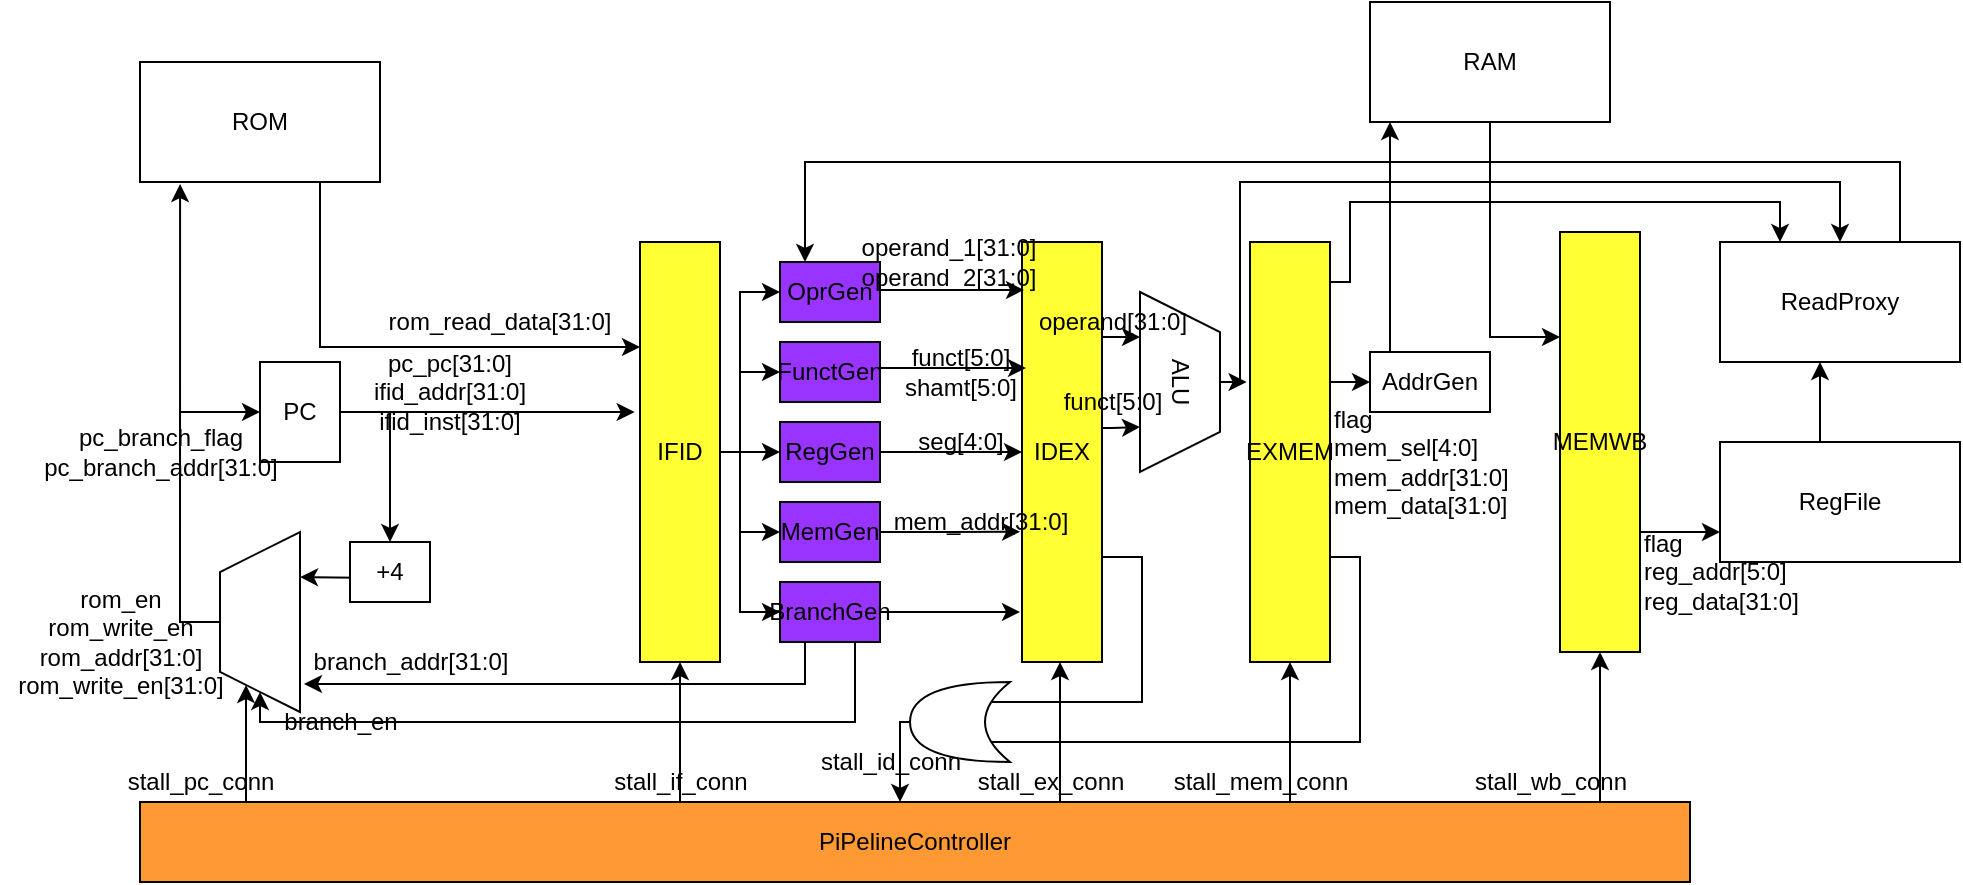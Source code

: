 <mxfile version="14.2.9" type="device"><diagram id="6TnQuGDrEp47ln91wAOy" name="Page-1"><mxGraphModel dx="2210" dy="490" grid="1" gridSize="10" guides="1" tooltips="1" connect="1" arrows="1" fold="1" page="1" pageScale="1" pageWidth="1169" pageHeight="1654" background="none" math="0" shadow="0"><root><mxCell id="0"/><mxCell id="1" parent="0"/><mxCell id="EAbM9AkFMKULp7_o__OS-5" style="edgeStyle=orthogonalEdgeStyle;rounded=0;orthogonalLoop=1;jettySize=auto;html=1;exitX=0.75;exitY=1;exitDx=0;exitDy=0;entryX=0;entryY=0.25;entryDx=0;entryDy=0;" parent="1" source="EAbM9AkFMKULp7_o__OS-1" target="EAbM9AkFMKULp7_o__OS-4" edge="1"><mxGeometry relative="1" as="geometry"/></mxCell><mxCell id="EAbM9AkFMKULp7_o__OS-1" value="ROM" style="rounded=0;whiteSpace=wrap;html=1;" parent="1" vertex="1"><mxGeometry x="20" y="50" width="120" height="60" as="geometry"/></mxCell><mxCell id="EAbM9AkFMKULp7_o__OS-14" style="edgeStyle=orthogonalEdgeStyle;rounded=0;orthogonalLoop=1;jettySize=auto;html=1;entryX=-0.067;entryY=0.405;entryDx=0;entryDy=0;entryPerimeter=0;" parent="1" source="EAbM9AkFMKULp7_o__OS-2" target="EAbM9AkFMKULp7_o__OS-4" edge="1"><mxGeometry relative="1" as="geometry"/></mxCell><mxCell id="EAbM9AkFMKULp7_o__OS-15" style="edgeStyle=orthogonalEdgeStyle;rounded=0;orthogonalLoop=1;jettySize=auto;html=1;exitX=1;exitY=0.5;exitDx=0;exitDy=0;entryX=0.5;entryY=0;entryDx=0;entryDy=0;" parent="1" source="EAbM9AkFMKULp7_o__OS-2" target="EAbM9AkFMKULp7_o__OS-8" edge="1"><mxGeometry relative="1" as="geometry"><Array as="points"><mxPoint x="145" y="225"/></Array></mxGeometry></mxCell><mxCell id="EAbM9AkFMKULp7_o__OS-2" value="PC" style="rounded=0;whiteSpace=wrap;html=1;" parent="1" vertex="1"><mxGeometry x="80" y="200" width="40" height="50" as="geometry"/></mxCell><mxCell id="EAbM9AkFMKULp7_o__OS-6" style="edgeStyle=orthogonalEdgeStyle;rounded=0;orthogonalLoop=1;jettySize=auto;html=1;exitX=0.5;exitY=0;exitDx=0;exitDy=0;entryX=0.167;entryY=1.017;entryDx=0;entryDy=0;entryPerimeter=0;" parent="1" source="EAbM9AkFMKULp7_o__OS-3" target="EAbM9AkFMKULp7_o__OS-1" edge="1"><mxGeometry relative="1" as="geometry"/></mxCell><mxCell id="EAbM9AkFMKULp7_o__OS-7" style="edgeStyle=orthogonalEdgeStyle;rounded=0;orthogonalLoop=1;jettySize=auto;html=1;exitX=0.5;exitY=0;exitDx=0;exitDy=0;entryX=0;entryY=0.5;entryDx=0;entryDy=0;" parent="1" source="EAbM9AkFMKULp7_o__OS-3" target="EAbM9AkFMKULp7_o__OS-2" edge="1"><mxGeometry relative="1" as="geometry"/></mxCell><mxCell id="EAbM9AkFMKULp7_o__OS-3" value="" style="shape=trapezoid;perimeter=trapezoidPerimeter;whiteSpace=wrap;html=1;fixedSize=1;rotation=-90;" parent="1" vertex="1"><mxGeometry x="35" y="310" width="90" height="40" as="geometry"/></mxCell><mxCell id="EAbM9AkFMKULp7_o__OS-25" style="edgeStyle=orthogonalEdgeStyle;rounded=0;orthogonalLoop=1;jettySize=auto;html=1;exitX=1;exitY=0.5;exitDx=0;exitDy=0;entryX=0;entryY=0.5;entryDx=0;entryDy=0;" parent="1" source="EAbM9AkFMKULp7_o__OS-4" target="EAbM9AkFMKULp7_o__OS-19" edge="1"><mxGeometry relative="1" as="geometry"><Array as="points"><mxPoint x="320" y="245"/><mxPoint x="320" y="165"/></Array></mxGeometry></mxCell><mxCell id="EAbM9AkFMKULp7_o__OS-27" style="edgeStyle=orthogonalEdgeStyle;rounded=0;orthogonalLoop=1;jettySize=auto;html=1;exitX=1;exitY=0.5;exitDx=0;exitDy=0;entryX=0;entryY=0.5;entryDx=0;entryDy=0;" parent="1" source="EAbM9AkFMKULp7_o__OS-4" target="EAbM9AkFMKULp7_o__OS-23" edge="1"><mxGeometry relative="1" as="geometry"><Array as="points"><mxPoint x="320" y="245"/><mxPoint x="320" y="325"/></Array></mxGeometry></mxCell><mxCell id="EAbM9AkFMKULp7_o__OS-28" style="edgeStyle=orthogonalEdgeStyle;rounded=0;orthogonalLoop=1;jettySize=auto;html=1;exitX=1;exitY=0.5;exitDx=0;exitDy=0;entryX=0;entryY=0.5;entryDx=0;entryDy=0;" parent="1" source="EAbM9AkFMKULp7_o__OS-4" target="EAbM9AkFMKULp7_o__OS-20" edge="1"><mxGeometry relative="1" as="geometry"><Array as="points"><mxPoint x="320" y="245"/><mxPoint x="320" y="205"/></Array></mxGeometry></mxCell><mxCell id="EAbM9AkFMKULp7_o__OS-29" style="edgeStyle=orthogonalEdgeStyle;rounded=0;orthogonalLoop=1;jettySize=auto;html=1;entryX=0;entryY=0.5;entryDx=0;entryDy=0;" parent="1" source="EAbM9AkFMKULp7_o__OS-4" target="EAbM9AkFMKULp7_o__OS-21" edge="1"><mxGeometry relative="1" as="geometry"/></mxCell><mxCell id="EAbM9AkFMKULp7_o__OS-32" style="edgeStyle=orthogonalEdgeStyle;rounded=0;orthogonalLoop=1;jettySize=auto;html=1;exitX=1;exitY=0.5;exitDx=0;exitDy=0;entryX=0;entryY=0.5;entryDx=0;entryDy=0;" parent="1" source="EAbM9AkFMKULp7_o__OS-4" target="EAbM9AkFMKULp7_o__OS-22" edge="1"><mxGeometry relative="1" as="geometry"><Array as="points"><mxPoint x="320" y="245"/><mxPoint x="320" y="285"/></Array></mxGeometry></mxCell><mxCell id="EAbM9AkFMKULp7_o__OS-4" value="IFID" style="rounded=0;whiteSpace=wrap;html=1;fillColor=#FFFF33;" parent="1" vertex="1"><mxGeometry x="270" y="140" width="40" height="210" as="geometry"/></mxCell><mxCell id="EAbM9AkFMKULp7_o__OS-12" style="edgeStyle=orthogonalEdgeStyle;rounded=0;orthogonalLoop=1;jettySize=auto;html=1;exitX=0;exitY=0.5;exitDx=0;exitDy=0;entryX=0.75;entryY=1;entryDx=0;entryDy=0;" parent="1" source="EAbM9AkFMKULp7_o__OS-8" target="EAbM9AkFMKULp7_o__OS-3" edge="1"><mxGeometry relative="1" as="geometry"><Array as="points"><mxPoint x="140" y="308"/><mxPoint x="120" y="308"/></Array></mxGeometry></mxCell><mxCell id="EAbM9AkFMKULp7_o__OS-8" value="+4" style="rounded=0;whiteSpace=wrap;html=1;" parent="1" vertex="1"><mxGeometry x="125" y="290" width="40" height="30" as="geometry"/></mxCell><mxCell id="EAbM9AkFMKULp7_o__OS-51" style="edgeStyle=orthogonalEdgeStyle;rounded=0;orthogonalLoop=1;jettySize=auto;html=1;exitX=1;exitY=0.25;exitDx=0;exitDy=0;entryX=0.25;entryY=1;entryDx=0;entryDy=0;" parent="1" source="EAbM9AkFMKULp7_o__OS-16" target="EAbM9AkFMKULp7_o__OS-48" edge="1"><mxGeometry relative="1" as="geometry"><Array as="points"><mxPoint x="486" y="188"/></Array></mxGeometry></mxCell><mxCell id="EAbM9AkFMKULp7_o__OS-54" value="" style="edgeStyle=orthogonalEdgeStyle;rounded=0;orthogonalLoop=1;jettySize=auto;html=1;entryX=0.75;entryY=1;entryDx=0;entryDy=0;" parent="1" source="EAbM9AkFMKULp7_o__OS-16" target="EAbM9AkFMKULp7_o__OS-48" edge="1"><mxGeometry relative="1" as="geometry"><Array as="points"><mxPoint x="506" y="233"/><mxPoint x="506" y="233"/></Array></mxGeometry></mxCell><mxCell id="EAbM9AkFMKULp7_o__OS-56" style="rounded=0;orthogonalLoop=1;jettySize=auto;html=1;exitX=1;exitY=0.75;exitDx=0;exitDy=0;edgeStyle=orthogonalEdgeStyle;entryX=0.7;entryY=0.9;entryDx=0;entryDy=0;entryPerimeter=0;" parent="1" source="EAbM9AkFMKULp7_o__OS-16" target="EAbM9AkFMKULp7_o__OS-55" edge="1"><mxGeometry relative="1" as="geometry"><mxPoint x="451" y="370" as="targetPoint"/><Array as="points"><mxPoint x="521" y="298"/><mxPoint x="521" y="370"/><mxPoint x="420" y="370"/></Array></mxGeometry></mxCell><mxCell id="EAbM9AkFMKULp7_o__OS-16" value="IDEX" style="rounded=0;whiteSpace=wrap;html=1;fillColor=#FFFF33;" parent="1" vertex="1"><mxGeometry x="461" y="140" width="40" height="210" as="geometry"/></mxCell><mxCell id="EAbM9AkFMKULp7_o__OS-59" style="edgeStyle=orthogonalEdgeStyle;rounded=0;orthogonalLoop=1;jettySize=auto;html=1;exitX=1;exitY=0.75;exitDx=0;exitDy=0;entryX=0.7;entryY=0.1;entryDx=0;entryDy=0;entryPerimeter=0;" parent="1" source="EAbM9AkFMKULp7_o__OS-17" target="EAbM9AkFMKULp7_o__OS-55" edge="1"><mxGeometry relative="1" as="geometry"><Array as="points"><mxPoint x="630" y="298"/><mxPoint x="630" y="390"/><mxPoint x="420" y="390"/></Array></mxGeometry></mxCell><mxCell id="EAbM9AkFMKULp7_o__OS-72" style="edgeStyle=orthogonalEdgeStyle;rounded=0;orthogonalLoop=1;jettySize=auto;html=1;exitX=1;exitY=0.25;exitDx=0;exitDy=0;entryX=0;entryY=0.5;entryDx=0;entryDy=0;" parent="1" source="EAbM9AkFMKULp7_o__OS-17" target="EAbM9AkFMKULp7_o__OS-69" edge="1"><mxGeometry relative="1" as="geometry"><Array as="points"><mxPoint x="595" y="195"/></Array></mxGeometry></mxCell><mxCell id="EAbM9AkFMKULp7_o__OS-76" style="edgeStyle=orthogonalEdgeStyle;rounded=0;orthogonalLoop=1;jettySize=auto;html=1;exitX=1;exitY=0.25;exitDx=0;exitDy=0;entryX=0.25;entryY=0;entryDx=0;entryDy=0;" parent="1" source="EAbM9AkFMKULp7_o__OS-17" target="EAbM9AkFMKULp7_o__OS-63" edge="1"><mxGeometry relative="1" as="geometry"><Array as="points"><mxPoint x="604" y="193"/><mxPoint x="604" y="160"/><mxPoint x="625" y="160"/><mxPoint x="625" y="120"/><mxPoint x="840" y="120"/><mxPoint x="840" y="140"/></Array></mxGeometry></mxCell><mxCell id="EAbM9AkFMKULp7_o__OS-17" value="EXMEM" style="rounded=0;whiteSpace=wrap;html=1;fillColor=#FFFF33;" parent="1" vertex="1"><mxGeometry x="575" y="140" width="40" height="210" as="geometry"/></mxCell><mxCell id="EAbM9AkFMKULp7_o__OS-67" style="edgeStyle=orthogonalEdgeStyle;rounded=0;orthogonalLoop=1;jettySize=auto;html=1;exitX=1;exitY=0.75;exitDx=0;exitDy=0;entryX=0;entryY=0.75;entryDx=0;entryDy=0;" parent="1" source="EAbM9AkFMKULp7_o__OS-18" target="EAbM9AkFMKULp7_o__OS-64" edge="1"><mxGeometry relative="1" as="geometry"><Array as="points"><mxPoint x="755" y="285"/></Array></mxGeometry></mxCell><mxCell id="EAbM9AkFMKULp7_o__OS-18" value="MEMWB" style="rounded=0;whiteSpace=wrap;html=1;fillColor=#FFFF33;" parent="1" vertex="1"><mxGeometry x="730" y="135" width="40" height="210" as="geometry"/></mxCell><mxCell id="EAbM9AkFMKULp7_o__OS-34" style="edgeStyle=orthogonalEdgeStyle;rounded=0;orthogonalLoop=1;jettySize=auto;html=1;entryX=0.025;entryY=0.114;entryDx=0;entryDy=0;entryPerimeter=0;" parent="1" source="EAbM9AkFMKULp7_o__OS-19" target="EAbM9AkFMKULp7_o__OS-16" edge="1"><mxGeometry relative="1" as="geometry"><Array as="points"><mxPoint x="415" y="164"/><mxPoint x="415" y="164"/></Array></mxGeometry></mxCell><mxCell id="EAbM9AkFMKULp7_o__OS-19" value="OprGen" style="rounded=0;whiteSpace=wrap;html=1;fillColor=#9933FF;" parent="1" vertex="1"><mxGeometry x="340" y="150" width="50" height="30" as="geometry"/></mxCell><mxCell id="EAbM9AkFMKULp7_o__OS-36" style="edgeStyle=orthogonalEdgeStyle;rounded=0;orthogonalLoop=1;jettySize=auto;html=1;entryX=0.05;entryY=0.3;entryDx=0;entryDy=0;entryPerimeter=0;" parent="1" source="EAbM9AkFMKULp7_o__OS-20" target="EAbM9AkFMKULp7_o__OS-16" edge="1"><mxGeometry relative="1" as="geometry"><Array as="points"><mxPoint x="415" y="203"/><mxPoint x="415" y="203"/></Array></mxGeometry></mxCell><mxCell id="EAbM9AkFMKULp7_o__OS-20" value="FunctGen" style="rounded=0;whiteSpace=wrap;html=1;fillColor=#9933FF;" parent="1" vertex="1"><mxGeometry x="340" y="190" width="50" height="30" as="geometry"/></mxCell><mxCell id="EAbM9AkFMKULp7_o__OS-37" style="edgeStyle=orthogonalEdgeStyle;rounded=0;orthogonalLoop=1;jettySize=auto;html=1;" parent="1" source="EAbM9AkFMKULp7_o__OS-21" target="EAbM9AkFMKULp7_o__OS-16" edge="1"><mxGeometry relative="1" as="geometry"/></mxCell><mxCell id="EAbM9AkFMKULp7_o__OS-21" value="RegGen" style="rounded=0;whiteSpace=wrap;html=1;fillColor=#9933FF;" parent="1" vertex="1"><mxGeometry x="340" y="230" width="50" height="30" as="geometry"/></mxCell><mxCell id="EAbM9AkFMKULp7_o__OS-39" style="edgeStyle=orthogonalEdgeStyle;rounded=0;orthogonalLoop=1;jettySize=auto;html=1;exitX=1;exitY=0.5;exitDx=0;exitDy=0;entryX=-0.025;entryY=0.69;entryDx=0;entryDy=0;entryPerimeter=0;" parent="1" source="EAbM9AkFMKULp7_o__OS-22" target="EAbM9AkFMKULp7_o__OS-16" edge="1"><mxGeometry relative="1" as="geometry"/></mxCell><mxCell id="EAbM9AkFMKULp7_o__OS-22" value="MemGen" style="rounded=0;whiteSpace=wrap;html=1;fillColor=#9933FF;" parent="1" vertex="1"><mxGeometry x="340" y="270" width="50" height="30" as="geometry"/></mxCell><mxCell id="EAbM9AkFMKULp7_o__OS-43" style="edgeStyle=orthogonalEdgeStyle;rounded=0;orthogonalLoop=1;jettySize=auto;html=1;exitX=0.25;exitY=1;exitDx=0;exitDy=0;entryX=0.156;entryY=1.05;entryDx=0;entryDy=0;entryPerimeter=0;" parent="1" source="EAbM9AkFMKULp7_o__OS-23" target="EAbM9AkFMKULp7_o__OS-3" edge="1"><mxGeometry relative="1" as="geometry"/></mxCell><mxCell id="EAbM9AkFMKULp7_o__OS-44" style="edgeStyle=orthogonalEdgeStyle;rounded=0;orthogonalLoop=1;jettySize=auto;html=1;exitX=0.75;exitY=1;exitDx=0;exitDy=0;entryX=0;entryY=0.5;entryDx=0;entryDy=0;" parent="1" source="EAbM9AkFMKULp7_o__OS-23" target="EAbM9AkFMKULp7_o__OS-3" edge="1"><mxGeometry relative="1" as="geometry"><Array as="points"><mxPoint x="378" y="380"/><mxPoint x="80" y="380"/></Array></mxGeometry></mxCell><mxCell id="EAbM9AkFMKULp7_o__OS-102" value="" style="edgeStyle=orthogonalEdgeStyle;rounded=0;orthogonalLoop=1;jettySize=auto;html=1;" parent="1" source="EAbM9AkFMKULp7_o__OS-23" edge="1"><mxGeometry relative="1" as="geometry"><mxPoint x="460" y="325" as="targetPoint"/></mxGeometry></mxCell><mxCell id="EAbM9AkFMKULp7_o__OS-23" value="BranchGen" style="rounded=0;whiteSpace=wrap;html=1;fillColor=#9933FF;" parent="1" vertex="1"><mxGeometry x="340" y="310" width="50" height="30" as="geometry"/></mxCell><mxCell id="EAbM9AkFMKULp7_o__OS-46" style="edgeStyle=orthogonalEdgeStyle;rounded=0;orthogonalLoop=1;jettySize=auto;html=1;exitX=0.25;exitY=0;exitDx=0;exitDy=0;entryX=0;entryY=0.25;entryDx=0;entryDy=0;" parent="1" source="EAbM9AkFMKULp7_o__OS-45" target="EAbM9AkFMKULp7_o__OS-3" edge="1"><mxGeometry relative="1" as="geometry"><Array as="points"><mxPoint x="73" y="420"/></Array></mxGeometry></mxCell><mxCell id="EAbM9AkFMKULp7_o__OS-47" style="edgeStyle=orthogonalEdgeStyle;rounded=0;orthogonalLoop=1;jettySize=auto;html=1;exitX=0.25;exitY=0;exitDx=0;exitDy=0;entryX=0.5;entryY=1;entryDx=0;entryDy=0;" parent="1" source="EAbM9AkFMKULp7_o__OS-45" target="EAbM9AkFMKULp7_o__OS-4" edge="1"><mxGeometry relative="1" as="geometry"><Array as="points"><mxPoint x="290" y="420"/></Array></mxGeometry></mxCell><mxCell id="EAbM9AkFMKULp7_o__OS-58" style="edgeStyle=orthogonalEdgeStyle;rounded=0;orthogonalLoop=1;jettySize=auto;html=1;exitX=0.5;exitY=0;exitDx=0;exitDy=0;" parent="1" source="EAbM9AkFMKULp7_o__OS-45" edge="1"><mxGeometry relative="1" as="geometry"><mxPoint x="480" y="350" as="targetPoint"/><Array as="points"><mxPoint x="480" y="420"/><mxPoint x="480" y="350"/></Array></mxGeometry></mxCell><mxCell id="EAbM9AkFMKULp7_o__OS-60" style="edgeStyle=orthogonalEdgeStyle;rounded=0;orthogonalLoop=1;jettySize=auto;html=1;exitX=0.75;exitY=0;exitDx=0;exitDy=0;entryX=0.5;entryY=1;entryDx=0;entryDy=0;" parent="1" source="EAbM9AkFMKULp7_o__OS-45" target="EAbM9AkFMKULp7_o__OS-17" edge="1"><mxGeometry relative="1" as="geometry"><Array as="points"><mxPoint x="595" y="420"/></Array></mxGeometry></mxCell><mxCell id="EAbM9AkFMKULp7_o__OS-61" style="edgeStyle=orthogonalEdgeStyle;rounded=0;orthogonalLoop=1;jettySize=auto;html=1;exitX=0.75;exitY=0;exitDx=0;exitDy=0;entryX=0.5;entryY=1;entryDx=0;entryDy=0;" parent="1" source="EAbM9AkFMKULp7_o__OS-45" target="EAbM9AkFMKULp7_o__OS-18" edge="1"><mxGeometry relative="1" as="geometry"><Array as="points"><mxPoint x="750" y="420"/></Array></mxGeometry></mxCell><mxCell id="EAbM9AkFMKULp7_o__OS-45" value="PiPelineController" style="rounded=0;whiteSpace=wrap;html=1;fillColor=#FF9933;" parent="1" vertex="1"><mxGeometry x="20" y="420" width="775" height="40" as="geometry"/></mxCell><mxCell id="EAbM9AkFMKULp7_o__OS-77" style="edgeStyle=orthogonalEdgeStyle;rounded=0;orthogonalLoop=1;jettySize=auto;html=1;exitX=0.5;exitY=0;exitDx=0;exitDy=0;entryX=0.5;entryY=0;entryDx=0;entryDy=0;" parent="1" source="EAbM9AkFMKULp7_o__OS-48" target="EAbM9AkFMKULp7_o__OS-63" edge="1"><mxGeometry relative="1" as="geometry"><Array as="points"><mxPoint x="570" y="210"/><mxPoint x="570" y="110"/><mxPoint x="870" y="110"/></Array></mxGeometry></mxCell><mxCell id="EAbM9AkFMKULp7_o__OS-78" style="edgeStyle=orthogonalEdgeStyle;rounded=0;orthogonalLoop=1;jettySize=auto;html=1;exitX=0.5;exitY=0;exitDx=0;exitDy=0;entryX=-0.042;entryY=0.337;entryDx=0;entryDy=0;entryPerimeter=0;" parent="1" source="EAbM9AkFMKULp7_o__OS-48" target="EAbM9AkFMKULp7_o__OS-17" edge="1"><mxGeometry relative="1" as="geometry"><mxPoint x="555" y="210.667" as="targetPoint"/></mxGeometry></mxCell><mxCell id="EAbM9AkFMKULp7_o__OS-48" value="ALU" style="shape=trapezoid;perimeter=trapezoidPerimeter;whiteSpace=wrap;html=1;fixedSize=1;rotation=90;" parent="1" vertex="1"><mxGeometry x="495" y="190" width="90" height="40" as="geometry"/></mxCell><mxCell id="EAbM9AkFMKULp7_o__OS-57" style="edgeStyle=orthogonalEdgeStyle;rounded=0;orthogonalLoop=1;jettySize=auto;html=1;exitX=1;exitY=0.5;exitDx=0;exitDy=0;exitPerimeter=0;" parent="1" source="EAbM9AkFMKULp7_o__OS-55" edge="1"><mxGeometry relative="1" as="geometry"><mxPoint x="400" y="420" as="targetPoint"/><Array as="points"><mxPoint x="400" y="380"/></Array></mxGeometry></mxCell><mxCell id="EAbM9AkFMKULp7_o__OS-55" value="" style="shape=xor;whiteSpace=wrap;html=1;rotation=-180;" parent="1" vertex="1"><mxGeometry x="405" y="360" width="50" height="40" as="geometry"/></mxCell><mxCell id="EAbM9AkFMKULp7_o__OS-74" style="edgeStyle=orthogonalEdgeStyle;rounded=0;orthogonalLoop=1;jettySize=auto;html=1;exitX=0.5;exitY=1;exitDx=0;exitDy=0;entryX=0;entryY=0.25;entryDx=0;entryDy=0;" parent="1" source="EAbM9AkFMKULp7_o__OS-62" target="EAbM9AkFMKULp7_o__OS-18" edge="1"><mxGeometry relative="1" as="geometry"><Array as="points"><mxPoint x="695" y="100"/><mxPoint x="695" y="193"/></Array></mxGeometry></mxCell><mxCell id="EAbM9AkFMKULp7_o__OS-62" value="RAM" style="rounded=0;whiteSpace=wrap;html=1;" parent="1" vertex="1"><mxGeometry x="635" y="20" width="120" height="60" as="geometry"/></mxCell><mxCell id="EAbM9AkFMKULp7_o__OS-68" style="edgeStyle=orthogonalEdgeStyle;rounded=0;orthogonalLoop=1;jettySize=auto;html=1;exitX=0.75;exitY=0;exitDx=0;exitDy=0;entryX=0.25;entryY=0;entryDx=0;entryDy=0;" parent="1" source="EAbM9AkFMKULp7_o__OS-63" target="EAbM9AkFMKULp7_o__OS-19" edge="1"><mxGeometry relative="1" as="geometry"><Array as="points"><mxPoint x="890" y="100"/><mxPoint x="368" y="100"/></Array></mxGeometry></mxCell><mxCell id="EAbM9AkFMKULp7_o__OS-63" value="ReadProxy" style="rounded=0;whiteSpace=wrap;html=1;" parent="1" vertex="1"><mxGeometry x="810" y="140" width="120" height="60" as="geometry"/></mxCell><mxCell id="EAbM9AkFMKULp7_o__OS-66" value="" style="edgeStyle=orthogonalEdgeStyle;rounded=0;orthogonalLoop=1;jettySize=auto;html=1;" parent="1" source="EAbM9AkFMKULp7_o__OS-64" target="EAbM9AkFMKULp7_o__OS-63" edge="1"><mxGeometry relative="1" as="geometry"><Array as="points"><mxPoint x="860" y="210"/><mxPoint x="860" y="210"/></Array></mxGeometry></mxCell><mxCell id="EAbM9AkFMKULp7_o__OS-64" value="RegFile" style="rounded=0;whiteSpace=wrap;html=1;" parent="1" vertex="1"><mxGeometry x="810" y="240" width="120" height="60" as="geometry"/></mxCell><mxCell id="EAbM9AkFMKULp7_o__OS-73" value="" style="edgeStyle=orthogonalEdgeStyle;rounded=0;orthogonalLoop=1;jettySize=auto;html=1;" parent="1" source="EAbM9AkFMKULp7_o__OS-69" target="EAbM9AkFMKULp7_o__OS-62" edge="1"><mxGeometry relative="1" as="geometry"><Array as="points"><mxPoint x="645" y="130"/><mxPoint x="645" y="130"/></Array></mxGeometry></mxCell><mxCell id="EAbM9AkFMKULp7_o__OS-69" value="AddrGen" style="rounded=0;whiteSpace=wrap;html=1;" parent="1" vertex="1"><mxGeometry x="635" y="195" width="60" height="30" as="geometry"/></mxCell><mxCell id="EAbM9AkFMKULp7_o__OS-80" value="rom_read_data[31:0]" style="text;html=1;strokeColor=none;fillColor=none;align=center;verticalAlign=middle;whiteSpace=wrap;rounded=0;" parent="1" vertex="1"><mxGeometry x="180" y="170" width="40" height="20" as="geometry"/></mxCell><mxCell id="EAbM9AkFMKULp7_o__OS-81" value="pc_pc[31:0]&lt;br&gt;ifid_addr[31:0]&lt;br&gt;ifid_inst[31:0]" style="text;html=1;strokeColor=none;fillColor=none;align=center;verticalAlign=middle;whiteSpace=wrap;rounded=0;" parent="1" vertex="1"><mxGeometry x="155" y="205" width="40" height="20" as="geometry"/></mxCell><mxCell id="EAbM9AkFMKULp7_o__OS-82" value="pc_branch_flag&lt;br&gt;pc_branch_addr[31:0]" style="text;html=1;resizable=0;autosize=1;align=center;verticalAlign=middle;points=[];fillColor=none;strokeColor=none;rounded=0;" parent="1" vertex="1"><mxGeometry x="-35" y="230" width="130" height="30" as="geometry"/></mxCell><mxCell id="EAbM9AkFMKULp7_o__OS-83" value="rom_en&lt;br&gt;rom_write_en&lt;br&gt;rom_addr[31:0]&lt;br&gt;rom_write_en[31:0]" style="text;html=1;resizable=0;autosize=1;align=center;verticalAlign=middle;points=[];fillColor=none;strokeColor=none;rounded=0;" parent="1" vertex="1"><mxGeometry x="-50" y="310" width="120" height="60" as="geometry"/></mxCell><mxCell id="EAbM9AkFMKULp7_o__OS-84" value="stall_pc_conn" style="text;html=1;resizable=0;autosize=1;align=center;verticalAlign=middle;points=[];fillColor=none;strokeColor=none;rounded=0;" parent="1" vertex="1"><mxGeometry x="5" y="400" width="90" height="20" as="geometry"/></mxCell><mxCell id="EAbM9AkFMKULp7_o__OS-85" value="stall_if_conn" style="text;html=1;resizable=0;autosize=1;align=center;verticalAlign=middle;points=[];fillColor=none;strokeColor=none;rounded=0;" parent="1" vertex="1"><mxGeometry x="250" y="400" width="80" height="20" as="geometry"/></mxCell><mxCell id="EAbM9AkFMKULp7_o__OS-86" value="stall_id_conn" style="text;html=1;resizable=0;autosize=1;align=center;verticalAlign=middle;points=[];fillColor=none;strokeColor=none;rounded=0;" parent="1" vertex="1"><mxGeometry x="350" y="390" width="90" height="20" as="geometry"/></mxCell><mxCell id="EAbM9AkFMKULp7_o__OS-87" value="stall_ex_conn" style="text;html=1;resizable=0;autosize=1;align=center;verticalAlign=middle;points=[];fillColor=none;strokeColor=none;rounded=0;" parent="1" vertex="1"><mxGeometry x="430" y="400" width="90" height="20" as="geometry"/></mxCell><mxCell id="EAbM9AkFMKULp7_o__OS-89" value="stall_mem_conn" style="text;html=1;resizable=0;autosize=1;align=center;verticalAlign=middle;points=[];fillColor=none;strokeColor=none;rounded=0;" parent="1" vertex="1"><mxGeometry x="530" y="400" width="100" height="20" as="geometry"/></mxCell><mxCell id="EAbM9AkFMKULp7_o__OS-90" value="stall_wb_conn" style="text;html=1;resizable=0;autosize=1;align=center;verticalAlign=middle;points=[];fillColor=none;strokeColor=none;rounded=0;" parent="1" vertex="1"><mxGeometry x="680" y="400" width="90" height="20" as="geometry"/></mxCell><mxCell id="EAbM9AkFMKULp7_o__OS-91" value="flag&lt;br&gt;reg_addr[5:0]&lt;br&gt;reg_data[31:0]" style="text;html=1;resizable=0;autosize=1;align=left;verticalAlign=middle;points=[];fillColor=none;strokeColor=none;rounded=0;" parent="1" vertex="1"><mxGeometry x="770" y="280" width="90" height="50" as="geometry"/></mxCell><mxCell id="EAbM9AkFMKULp7_o__OS-92" value="flag&lt;br&gt;mem_sel[4:0]&lt;br&gt;mem_addr[31:0]&lt;br&gt;mem_data[31:0]" style="text;html=1;resizable=0;autosize=1;align=left;verticalAlign=middle;points=[];fillColor=none;strokeColor=none;rounded=0;" parent="1" vertex="1"><mxGeometry x="615" y="220" width="100" height="60" as="geometry"/></mxCell><mxCell id="EAbM9AkFMKULp7_o__OS-93" value="funct[5:0]" style="text;html=1;resizable=0;autosize=1;align=center;verticalAlign=middle;points=[];fillColor=none;strokeColor=none;rounded=0;" parent="1" vertex="1"><mxGeometry x="476" y="210" width="60" height="20" as="geometry"/></mxCell><mxCell id="EAbM9AkFMKULp7_o__OS-94" value="operand[31:0]" style="text;html=1;resizable=0;autosize=1;align=center;verticalAlign=middle;points=[];fillColor=none;strokeColor=none;rounded=0;" parent="1" vertex="1"><mxGeometry x="461" y="170" width="90" height="20" as="geometry"/></mxCell><mxCell id="EAbM9AkFMKULp7_o__OS-95" value="operand_1[31:0]&lt;br&gt;operand_2[31:0]" style="text;html=1;resizable=0;autosize=1;align=center;verticalAlign=middle;points=[];fillColor=none;strokeColor=none;rounded=0;" parent="1" vertex="1"><mxGeometry x="374" y="135" width="100" height="30" as="geometry"/></mxCell><mxCell id="EAbM9AkFMKULp7_o__OS-96" value="funct[5:0]&lt;br&gt;shamt[5:0]" style="text;html=1;resizable=0;autosize=1;align=center;verticalAlign=middle;points=[];fillColor=none;strokeColor=none;rounded=0;" parent="1" vertex="1"><mxGeometry x="395" y="190" width="70" height="30" as="geometry"/></mxCell><mxCell id="EAbM9AkFMKULp7_o__OS-99" value="seg[4:0]" style="text;html=1;resizable=0;autosize=1;align=center;verticalAlign=middle;points=[];fillColor=none;strokeColor=none;rounded=0;" parent="1" vertex="1"><mxGeometry x="400" y="230" width="60" height="20" as="geometry"/></mxCell><mxCell id="EAbM9AkFMKULp7_o__OS-100" value="mem_addr[31:0]" style="text;html=1;resizable=0;autosize=1;align=center;verticalAlign=middle;points=[];fillColor=none;strokeColor=none;rounded=0;" parent="1" vertex="1"><mxGeometry x="390" y="270" width="100" height="20" as="geometry"/></mxCell><mxCell id="EAbM9AkFMKULp7_o__OS-103" value="branch_en" style="text;html=1;resizable=0;autosize=1;align=center;verticalAlign=middle;points=[];fillColor=none;strokeColor=none;rounded=0;" parent="1" vertex="1"><mxGeometry x="85" y="370" width="70" height="20" as="geometry"/></mxCell><mxCell id="EAbM9AkFMKULp7_o__OS-104" value="branch_addr[31:0]" style="text;html=1;resizable=0;autosize=1;align=center;verticalAlign=middle;points=[];fillColor=none;strokeColor=none;rounded=0;" parent="1" vertex="1"><mxGeometry x="100" y="340" width="110" height="20" as="geometry"/></mxCell></root></mxGraphModel></diagram></mxfile>